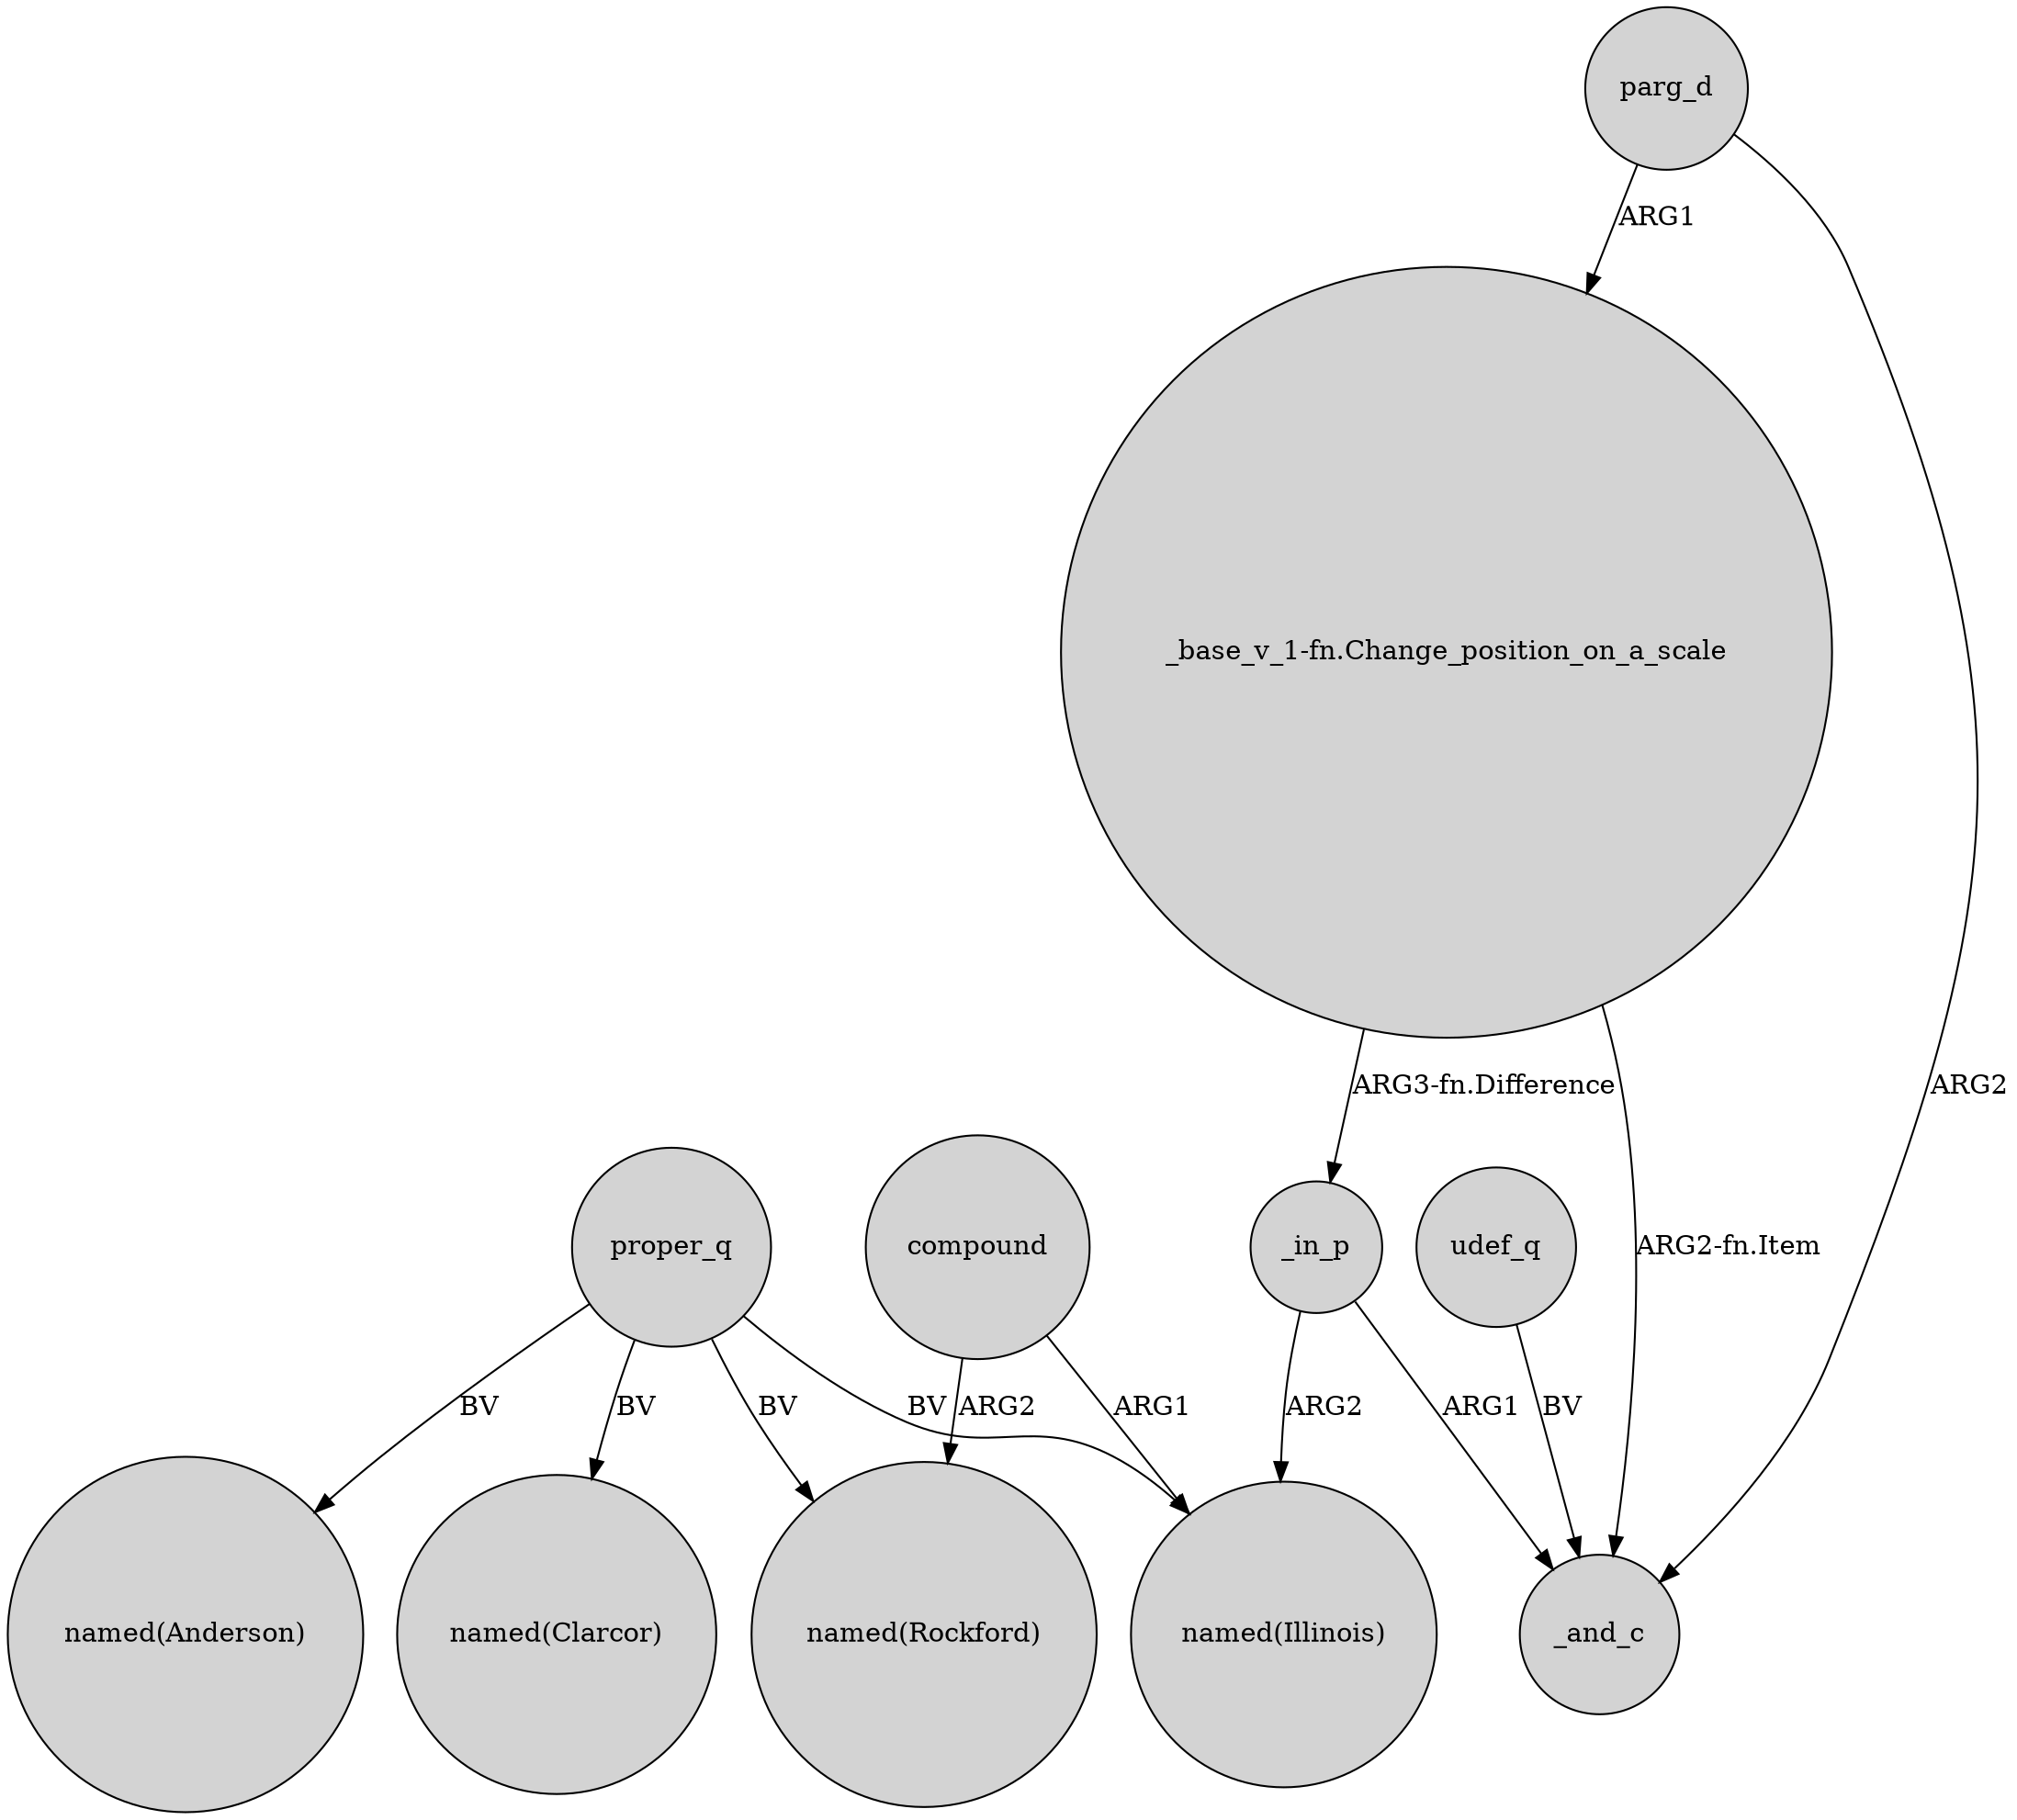 digraph {
	node [shape=circle style=filled]
	proper_q -> "named(Anderson)" [label=BV]
	proper_q -> "named(Clarcor)" [label=BV]
	compound -> "named(Rockford)" [label=ARG2]
	proper_q -> "named(Rockford)" [label=BV]
	udef_q -> _and_c [label=BV]
	_in_p -> _and_c [label=ARG1]
	"_base_v_1-fn.Change_position_on_a_scale" -> _and_c [label="ARG2-fn.Item"]
	parg_d -> "_base_v_1-fn.Change_position_on_a_scale" [label=ARG1]
	proper_q -> "named(Illinois)" [label=BV]
	"_base_v_1-fn.Change_position_on_a_scale" -> _in_p [label="ARG3-fn.Difference"]
	parg_d -> _and_c [label=ARG2]
	compound -> "named(Illinois)" [label=ARG1]
	_in_p -> "named(Illinois)" [label=ARG2]
}
